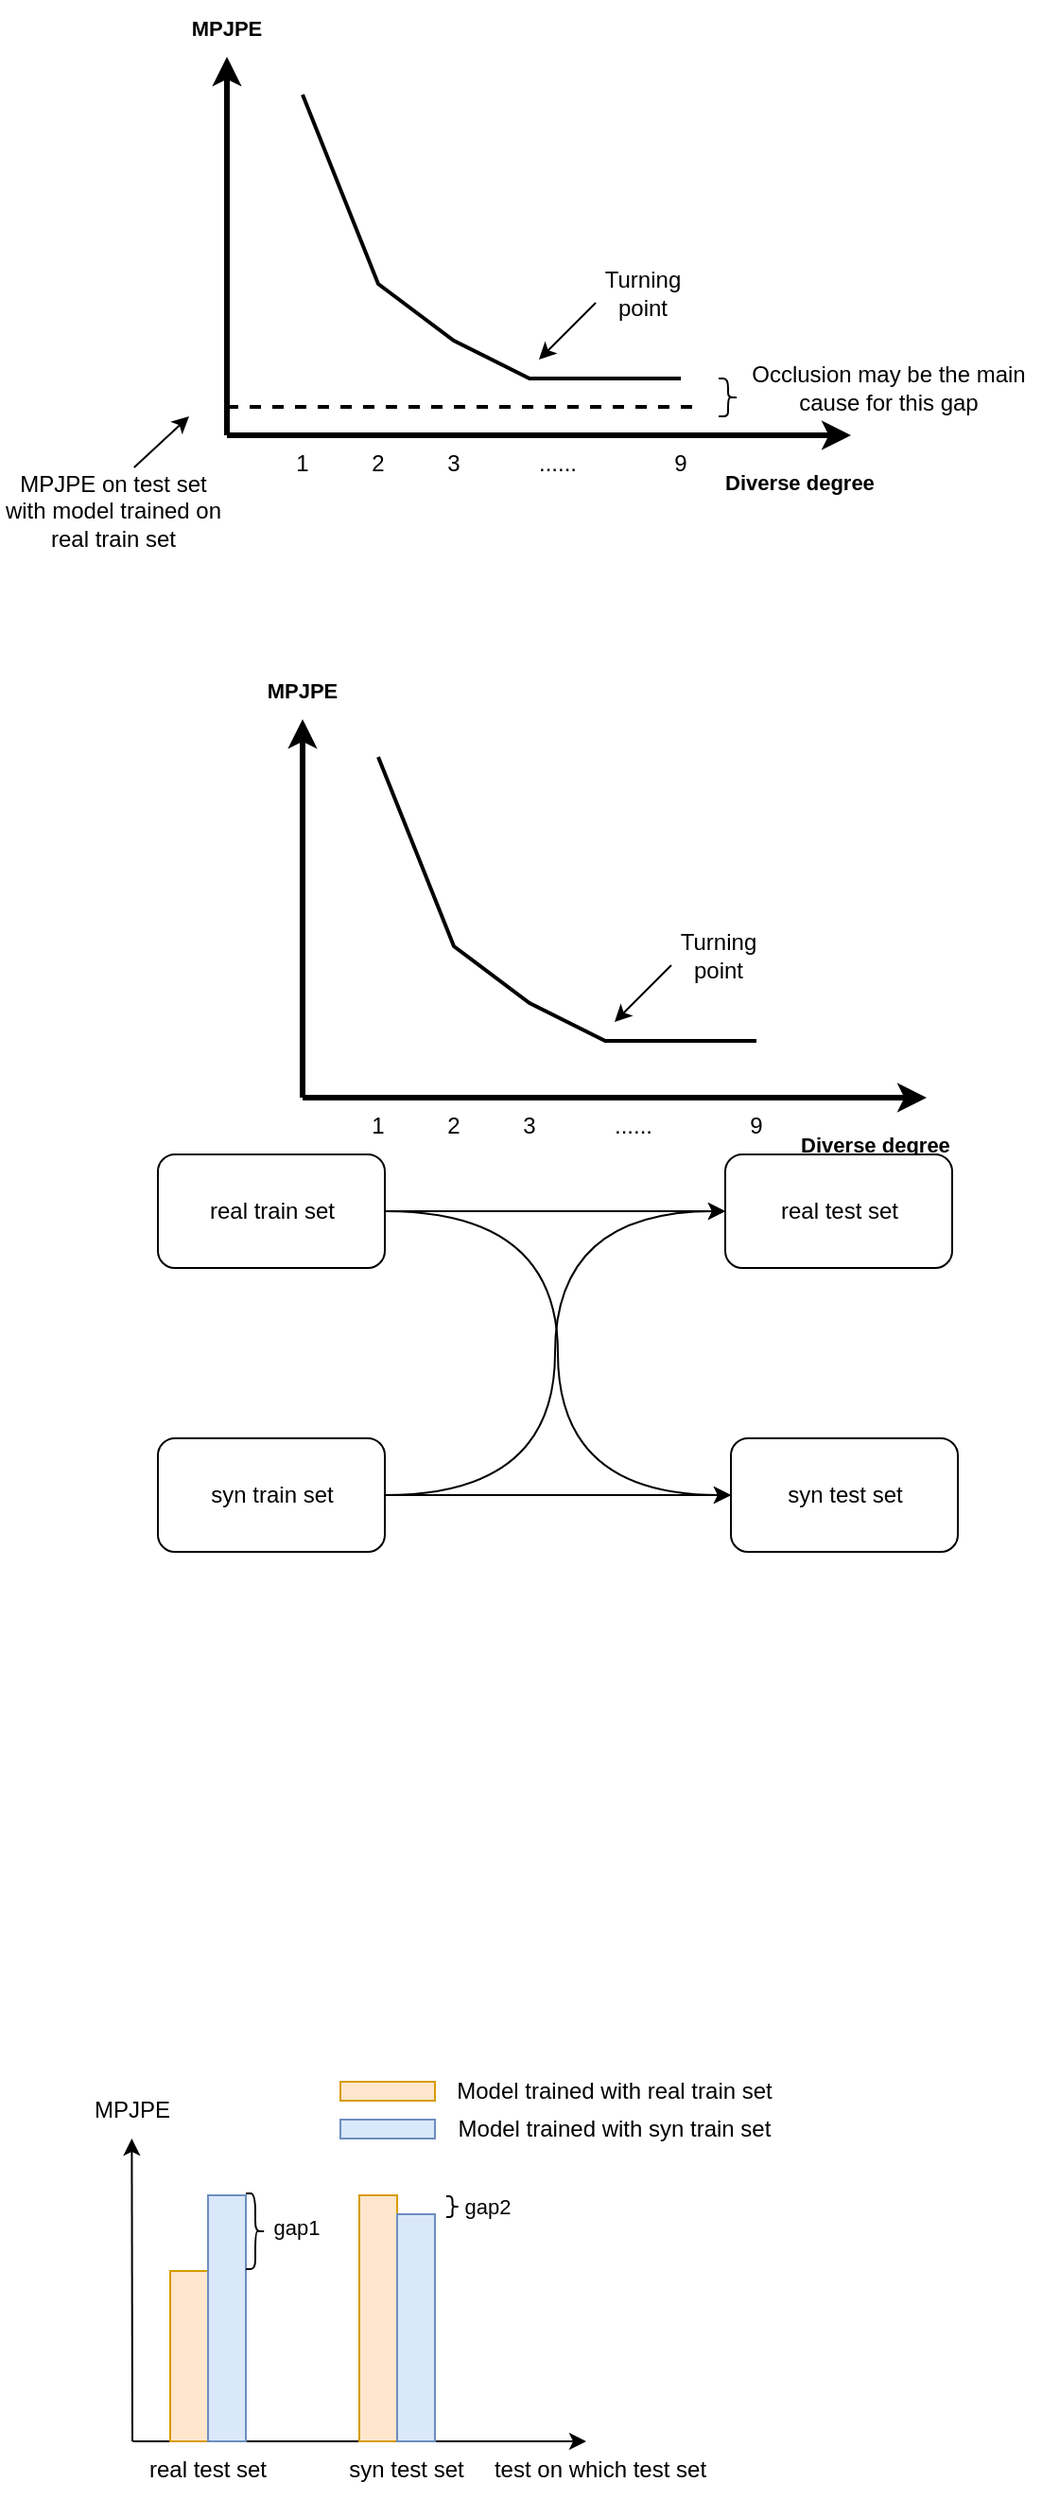<mxfile version="22.0.4" type="github">
  <diagram name="第 1 页" id="BZ15HrykAjEuu7JF3pu7">
    <mxGraphModel dx="578" dy="355" grid="1" gridSize="10" guides="1" tooltips="1" connect="1" arrows="1" fold="1" page="1" pageScale="1" pageWidth="827" pageHeight="1169" math="0" shadow="0">
      <root>
        <mxCell id="0" />
        <mxCell id="1" parent="0" />
        <mxCell id="IbeqkmLSxnjWZuMZQOvI-1" value="" style="endArrow=classic;html=1;rounded=0;strokeWidth=3;" parent="1" edge="1">
          <mxGeometry width="50" height="50" relative="1" as="geometry">
            <mxPoint x="160" y="320" as="sourcePoint" />
            <mxPoint x="160" y="120" as="targetPoint" />
          </mxGeometry>
        </mxCell>
        <mxCell id="IbeqkmLSxnjWZuMZQOvI-2" value="" style="endArrow=classic;html=1;rounded=0;strokeWidth=3;" parent="1" edge="1">
          <mxGeometry width="50" height="50" relative="1" as="geometry">
            <mxPoint x="160" y="320" as="sourcePoint" />
            <mxPoint x="490" y="320" as="targetPoint" />
          </mxGeometry>
        </mxCell>
        <mxCell id="IbeqkmLSxnjWZuMZQOvI-3" value="&lt;font style=&quot;font-size: 11px;&quot;&gt;&lt;b&gt;MPJPE&lt;/b&gt;&lt;/font&gt;" style="text;html=1;strokeColor=none;fillColor=none;align=center;verticalAlign=middle;whiteSpace=wrap;rounded=0;" parent="1" vertex="1">
          <mxGeometry x="130" y="90" width="60" height="30" as="geometry" />
        </mxCell>
        <mxCell id="IbeqkmLSxnjWZuMZQOvI-4" value="&lt;span style=&quot;font-size: 11px;&quot;&gt;&lt;b&gt;Diverse degree&lt;/b&gt;&lt;/span&gt;" style="text;html=1;strokeColor=none;fillColor=none;align=center;verticalAlign=middle;whiteSpace=wrap;rounded=0;" parent="1" vertex="1">
          <mxGeometry x="413" y="330" width="100" height="30" as="geometry" />
        </mxCell>
        <mxCell id="IbeqkmLSxnjWZuMZQOvI-5" value="" style="endArrow=none;html=1;rounded=0;strokeWidth=2;" parent="1" edge="1">
          <mxGeometry width="50" height="50" relative="1" as="geometry">
            <mxPoint x="400" y="290" as="sourcePoint" />
            <mxPoint x="200" y="140" as="targetPoint" />
            <Array as="points">
              <mxPoint x="320" y="290" />
              <mxPoint x="280" y="270" />
              <mxPoint x="240" y="240" />
            </Array>
          </mxGeometry>
        </mxCell>
        <mxCell id="IbeqkmLSxnjWZuMZQOvI-9" value="1" style="text;html=1;strokeColor=none;fillColor=none;align=center;verticalAlign=middle;whiteSpace=wrap;rounded=0;" parent="1" vertex="1">
          <mxGeometry x="190" y="320" width="20" height="30" as="geometry" />
        </mxCell>
        <mxCell id="IbeqkmLSxnjWZuMZQOvI-10" value="2" style="text;html=1;strokeColor=none;fillColor=none;align=center;verticalAlign=middle;whiteSpace=wrap;rounded=0;" parent="1" vertex="1">
          <mxGeometry x="230" y="320" width="20" height="30" as="geometry" />
        </mxCell>
        <mxCell id="IbeqkmLSxnjWZuMZQOvI-11" value="3" style="text;html=1;strokeColor=none;fillColor=none;align=center;verticalAlign=middle;whiteSpace=wrap;rounded=0;" parent="1" vertex="1">
          <mxGeometry x="270" y="320" width="20" height="30" as="geometry" />
        </mxCell>
        <mxCell id="IbeqkmLSxnjWZuMZQOvI-13" value="......" style="text;html=1;strokeColor=none;fillColor=none;align=center;verticalAlign=middle;whiteSpace=wrap;rounded=0;" parent="1" vertex="1">
          <mxGeometry x="320" y="320" width="30" height="30" as="geometry" />
        </mxCell>
        <mxCell id="IbeqkmLSxnjWZuMZQOvI-14" value="9" style="text;html=1;strokeColor=none;fillColor=none;align=center;verticalAlign=middle;whiteSpace=wrap;rounded=0;" parent="1" vertex="1">
          <mxGeometry x="390" y="320" width="20" height="30" as="geometry" />
        </mxCell>
        <mxCell id="IbeqkmLSxnjWZuMZQOvI-15" value="" style="endArrow=classic;html=1;rounded=0;" parent="1" edge="1">
          <mxGeometry width="50" height="50" relative="1" as="geometry">
            <mxPoint x="355" y="250" as="sourcePoint" />
            <mxPoint x="325" y="280" as="targetPoint" />
          </mxGeometry>
        </mxCell>
        <mxCell id="IbeqkmLSxnjWZuMZQOvI-16" value="Turning point" style="text;html=1;strokeColor=none;fillColor=none;align=center;verticalAlign=middle;whiteSpace=wrap;rounded=0;" parent="1" vertex="1">
          <mxGeometry x="350" y="230" width="60" height="30" as="geometry" />
        </mxCell>
        <mxCell id="IbeqkmLSxnjWZuMZQOvI-17" value="" style="endArrow=none;dashed=1;html=1;rounded=0;strokeWidth=2;" parent="1" edge="1">
          <mxGeometry width="50" height="50" relative="1" as="geometry">
            <mxPoint x="160" y="305" as="sourcePoint" />
            <mxPoint x="410" y="305" as="targetPoint" />
          </mxGeometry>
        </mxCell>
        <mxCell id="IbeqkmLSxnjWZuMZQOvI-18" value="" style="endArrow=classic;html=1;rounded=0;exitX=0.591;exitY=-0.075;exitDx=0;exitDy=0;exitPerimeter=0;" parent="1" source="IbeqkmLSxnjWZuMZQOvI-19" edge="1">
          <mxGeometry width="50" height="50" relative="1" as="geometry">
            <mxPoint x="110" y="330" as="sourcePoint" />
            <mxPoint x="140" y="310" as="targetPoint" />
          </mxGeometry>
        </mxCell>
        <mxCell id="IbeqkmLSxnjWZuMZQOvI-19" value="MPJPE on test set with model trained on real train set" style="text;html=1;strokeColor=none;fillColor=none;align=center;verticalAlign=middle;whiteSpace=wrap;rounded=0;" parent="1" vertex="1">
          <mxGeometry x="40" y="340" width="120" height="40" as="geometry" />
        </mxCell>
        <mxCell id="IbeqkmLSxnjWZuMZQOvI-21" value="" style="shape=curlyBracket;whiteSpace=wrap;html=1;rounded=1;flipH=1;labelPosition=right;verticalLabelPosition=middle;align=left;verticalAlign=middle;" parent="1" vertex="1">
          <mxGeometry x="420" y="290" width="10" height="20" as="geometry" />
        </mxCell>
        <mxCell id="IbeqkmLSxnjWZuMZQOvI-22" value="Occlusion may be the main cause for this gap" style="text;html=1;strokeColor=none;fillColor=none;align=center;verticalAlign=middle;whiteSpace=wrap;rounded=0;" parent="1" vertex="1">
          <mxGeometry x="430" y="280" width="160" height="30" as="geometry" />
        </mxCell>
        <mxCell id="IbeqkmLSxnjWZuMZQOvI-23" value="" style="endArrow=classic;html=1;rounded=0;strokeWidth=3;" parent="1" edge="1">
          <mxGeometry width="50" height="50" relative="1" as="geometry">
            <mxPoint x="200" y="670" as="sourcePoint" />
            <mxPoint x="200" y="470" as="targetPoint" />
          </mxGeometry>
        </mxCell>
        <mxCell id="IbeqkmLSxnjWZuMZQOvI-24" value="" style="endArrow=classic;html=1;rounded=0;strokeWidth=3;" parent="1" edge="1">
          <mxGeometry width="50" height="50" relative="1" as="geometry">
            <mxPoint x="200" y="670" as="sourcePoint" />
            <mxPoint x="530" y="670" as="targetPoint" />
          </mxGeometry>
        </mxCell>
        <mxCell id="IbeqkmLSxnjWZuMZQOvI-25" value="&lt;font style=&quot;font-size: 11px;&quot;&gt;&lt;b&gt;MPJPE&lt;/b&gt;&lt;/font&gt;" style="text;html=1;strokeColor=none;fillColor=none;align=center;verticalAlign=middle;whiteSpace=wrap;rounded=0;" parent="1" vertex="1">
          <mxGeometry x="170" y="440" width="60" height="30" as="geometry" />
        </mxCell>
        <mxCell id="IbeqkmLSxnjWZuMZQOvI-26" value="&lt;span style=&quot;font-size: 11px;&quot;&gt;&lt;b&gt;Diverse degree&lt;/b&gt;&lt;/span&gt;" style="text;html=1;strokeColor=none;fillColor=none;align=center;verticalAlign=middle;whiteSpace=wrap;rounded=0;" parent="1" vertex="1">
          <mxGeometry x="453" y="680" width="100" height="30" as="geometry" />
        </mxCell>
        <mxCell id="IbeqkmLSxnjWZuMZQOvI-27" value="" style="endArrow=none;html=1;rounded=0;strokeWidth=2;" parent="1" edge="1">
          <mxGeometry width="50" height="50" relative="1" as="geometry">
            <mxPoint x="440" y="640" as="sourcePoint" />
            <mxPoint x="240" y="490" as="targetPoint" />
            <Array as="points">
              <mxPoint x="360" y="640" />
              <mxPoint x="320" y="620" />
              <mxPoint x="280" y="590" />
            </Array>
          </mxGeometry>
        </mxCell>
        <mxCell id="IbeqkmLSxnjWZuMZQOvI-28" value="1" style="text;html=1;strokeColor=none;fillColor=none;align=center;verticalAlign=middle;whiteSpace=wrap;rounded=0;" parent="1" vertex="1">
          <mxGeometry x="230" y="670" width="20" height="30" as="geometry" />
        </mxCell>
        <mxCell id="IbeqkmLSxnjWZuMZQOvI-29" value="2" style="text;html=1;strokeColor=none;fillColor=none;align=center;verticalAlign=middle;whiteSpace=wrap;rounded=0;" parent="1" vertex="1">
          <mxGeometry x="270" y="670" width="20" height="30" as="geometry" />
        </mxCell>
        <mxCell id="IbeqkmLSxnjWZuMZQOvI-30" value="3" style="text;html=1;strokeColor=none;fillColor=none;align=center;verticalAlign=middle;whiteSpace=wrap;rounded=0;" parent="1" vertex="1">
          <mxGeometry x="310" y="670" width="20" height="30" as="geometry" />
        </mxCell>
        <mxCell id="IbeqkmLSxnjWZuMZQOvI-31" value="......" style="text;html=1;strokeColor=none;fillColor=none;align=center;verticalAlign=middle;whiteSpace=wrap;rounded=0;" parent="1" vertex="1">
          <mxGeometry x="360" y="670" width="30" height="30" as="geometry" />
        </mxCell>
        <mxCell id="IbeqkmLSxnjWZuMZQOvI-32" value="9" style="text;html=1;strokeColor=none;fillColor=none;align=center;verticalAlign=middle;whiteSpace=wrap;rounded=0;" parent="1" vertex="1">
          <mxGeometry x="430" y="670" width="20" height="30" as="geometry" />
        </mxCell>
        <mxCell id="IbeqkmLSxnjWZuMZQOvI-33" value="" style="endArrow=classic;html=1;rounded=0;" parent="1" edge="1">
          <mxGeometry width="50" height="50" relative="1" as="geometry">
            <mxPoint x="395" y="600" as="sourcePoint" />
            <mxPoint x="365" y="630" as="targetPoint" />
          </mxGeometry>
        </mxCell>
        <mxCell id="IbeqkmLSxnjWZuMZQOvI-34" value="Turning point" style="text;html=1;strokeColor=none;fillColor=none;align=center;verticalAlign=middle;whiteSpace=wrap;rounded=0;" parent="1" vertex="1">
          <mxGeometry x="390" y="580" width="60" height="30" as="geometry" />
        </mxCell>
        <mxCell id="IbeqkmLSxnjWZuMZQOvI-45" style="edgeStyle=orthogonalEdgeStyle;rounded=0;orthogonalLoop=1;jettySize=auto;html=1;" parent="1" source="IbeqkmLSxnjWZuMZQOvI-40" target="IbeqkmLSxnjWZuMZQOvI-42" edge="1">
          <mxGeometry relative="1" as="geometry" />
        </mxCell>
        <mxCell id="IbeqkmLSxnjWZuMZQOvI-46" style="edgeStyle=orthogonalEdgeStyle;rounded=0;orthogonalLoop=1;jettySize=auto;html=1;exitX=1;exitY=0.5;exitDx=0;exitDy=0;entryX=0;entryY=0.5;entryDx=0;entryDy=0;curved=1;" parent="1" source="IbeqkmLSxnjWZuMZQOvI-40" target="IbeqkmLSxnjWZuMZQOvI-43" edge="1">
          <mxGeometry relative="1" as="geometry" />
        </mxCell>
        <mxCell id="IbeqkmLSxnjWZuMZQOvI-40" value="real train set" style="rounded=1;whiteSpace=wrap;html=1;" parent="1" vertex="1">
          <mxGeometry x="123.5" y="700" width="120" height="60" as="geometry" />
        </mxCell>
        <mxCell id="IbeqkmLSxnjWZuMZQOvI-44" style="edgeStyle=orthogonalEdgeStyle;rounded=0;orthogonalLoop=1;jettySize=auto;html=1;entryX=0;entryY=0.5;entryDx=0;entryDy=0;curved=1;" parent="1" source="IbeqkmLSxnjWZuMZQOvI-41" target="IbeqkmLSxnjWZuMZQOvI-42" edge="1">
          <mxGeometry relative="1" as="geometry" />
        </mxCell>
        <mxCell id="IbeqkmLSxnjWZuMZQOvI-47" style="edgeStyle=orthogonalEdgeStyle;rounded=0;orthogonalLoop=1;jettySize=auto;html=1;" parent="1" source="IbeqkmLSxnjWZuMZQOvI-41" target="IbeqkmLSxnjWZuMZQOvI-43" edge="1">
          <mxGeometry relative="1" as="geometry" />
        </mxCell>
        <mxCell id="IbeqkmLSxnjWZuMZQOvI-41" value="syn train set" style="rounded=1;whiteSpace=wrap;html=1;" parent="1" vertex="1">
          <mxGeometry x="123.5" y="850" width="120" height="60" as="geometry" />
        </mxCell>
        <mxCell id="IbeqkmLSxnjWZuMZQOvI-42" value="real test set" style="rounded=1;whiteSpace=wrap;html=1;" parent="1" vertex="1">
          <mxGeometry x="423.5" y="700" width="120" height="60" as="geometry" />
        </mxCell>
        <mxCell id="IbeqkmLSxnjWZuMZQOvI-43" value="syn test set" style="rounded=1;whiteSpace=wrap;html=1;" parent="1" vertex="1">
          <mxGeometry x="426.5" y="850" width="120" height="60" as="geometry" />
        </mxCell>
        <mxCell id="IbeqkmLSxnjWZuMZQOvI-48" value="" style="endArrow=classic;html=1;rounded=0;" parent="1" edge="1">
          <mxGeometry width="50" height="50" relative="1" as="geometry">
            <mxPoint x="110" y="1380" as="sourcePoint" />
            <mxPoint x="109.69" y="1220" as="targetPoint" />
          </mxGeometry>
        </mxCell>
        <mxCell id="IbeqkmLSxnjWZuMZQOvI-49" value="" style="endArrow=classic;html=1;rounded=0;" parent="1" edge="1">
          <mxGeometry width="50" height="50" relative="1" as="geometry">
            <mxPoint x="110.16" y="1380" as="sourcePoint" />
            <mxPoint x="350" y="1380" as="targetPoint" />
          </mxGeometry>
        </mxCell>
        <mxCell id="IbeqkmLSxnjWZuMZQOvI-50" value="" style="rounded=0;whiteSpace=wrap;html=1;fillColor=#ffe6cc;strokeColor=#d79b00;" parent="1" vertex="1">
          <mxGeometry x="130" y="1290" width="20" height="90" as="geometry" />
        </mxCell>
        <mxCell id="IbeqkmLSxnjWZuMZQOvI-52" value="MPJPE" style="text;html=1;strokeColor=none;fillColor=none;align=center;verticalAlign=middle;whiteSpace=wrap;rounded=0;" parent="1" vertex="1">
          <mxGeometry x="80" y="1190" width="60" height="30" as="geometry" />
        </mxCell>
        <mxCell id="IbeqkmLSxnjWZuMZQOvI-53" value="" style="rounded=0;whiteSpace=wrap;html=1;fillColor=#dae8fc;strokeColor=#6c8ebf;" parent="1" vertex="1">
          <mxGeometry x="150" y="1250" width="20" height="130" as="geometry" />
        </mxCell>
        <mxCell id="IbeqkmLSxnjWZuMZQOvI-54" value="" style="rounded=0;whiteSpace=wrap;html=1;fillColor=#ffe6cc;strokeColor=#d79b00;" parent="1" vertex="1">
          <mxGeometry x="230" y="1250" width="20" height="130" as="geometry" />
        </mxCell>
        <mxCell id="IbeqkmLSxnjWZuMZQOvI-55" value="" style="rounded=0;whiteSpace=wrap;html=1;fillColor=#dae8fc;strokeColor=#6c8ebf;" parent="1" vertex="1">
          <mxGeometry x="250" y="1260" width="20" height="120" as="geometry" />
        </mxCell>
        <mxCell id="IbeqkmLSxnjWZuMZQOvI-56" value="real test set" style="text;html=1;strokeColor=none;fillColor=none;align=center;verticalAlign=middle;whiteSpace=wrap;rounded=0;" parent="1" vertex="1">
          <mxGeometry x="105" y="1380" width="90" height="30" as="geometry" />
        </mxCell>
        <mxCell id="IbeqkmLSxnjWZuMZQOvI-57" value="syn test set" style="text;html=1;strokeColor=none;fillColor=none;align=center;verticalAlign=middle;whiteSpace=wrap;rounded=0;" parent="1" vertex="1">
          <mxGeometry x="210" y="1380" width="90" height="30" as="geometry" />
        </mxCell>
        <mxCell id="IbeqkmLSxnjWZuMZQOvI-58" value="" style="rounded=0;whiteSpace=wrap;html=1;fillColor=#ffe6cc;strokeColor=#d79b00;" parent="1" vertex="1">
          <mxGeometry x="220" y="1190" width="50" height="10" as="geometry" />
        </mxCell>
        <mxCell id="IbeqkmLSxnjWZuMZQOvI-59" value="" style="rounded=0;whiteSpace=wrap;html=1;fillColor=#dae8fc;strokeColor=#6c8ebf;" parent="1" vertex="1">
          <mxGeometry x="220" y="1210" width="50" height="10" as="geometry" />
        </mxCell>
        <mxCell id="IbeqkmLSxnjWZuMZQOvI-60" value="test on which test set" style="text;html=1;strokeColor=none;fillColor=none;align=center;verticalAlign=middle;whiteSpace=wrap;rounded=0;" parent="1" vertex="1">
          <mxGeometry x="293.5" y="1380" width="126.5" height="30" as="geometry" />
        </mxCell>
        <mxCell id="IbeqkmLSxnjWZuMZQOvI-61" value="Model trained with real train set" style="text;html=1;strokeColor=none;fillColor=none;align=center;verticalAlign=middle;whiteSpace=wrap;rounded=0;" parent="1" vertex="1">
          <mxGeometry x="270" y="1180" width="190" height="30" as="geometry" />
        </mxCell>
        <mxCell id="IbeqkmLSxnjWZuMZQOvI-62" value="Model trained with syn train set" style="text;html=1;strokeColor=none;fillColor=none;align=center;verticalAlign=middle;whiteSpace=wrap;rounded=0;" parent="1" vertex="1">
          <mxGeometry x="270" y="1200" width="190" height="30" as="geometry" />
        </mxCell>
        <mxCell id="IbeqkmLSxnjWZuMZQOvI-63" value="" style="shape=curlyBracket;whiteSpace=wrap;html=1;rounded=1;flipH=1;labelPosition=right;verticalLabelPosition=middle;align=left;verticalAlign=middle;size=0.5;" parent="1" vertex="1">
          <mxGeometry x="170" y="1249" width="10" height="40" as="geometry" />
        </mxCell>
        <mxCell id="IbeqkmLSxnjWZuMZQOvI-66" value="&lt;font style=&quot;font-size: 11px;&quot;&gt;gap1&lt;/font&gt;" style="text;html=1;strokeColor=none;fillColor=none;align=center;verticalAlign=middle;whiteSpace=wrap;rounded=0;fontSize=10;" parent="1" vertex="1">
          <mxGeometry x="182" y="1257" width="30" height="20" as="geometry" />
        </mxCell>
        <mxCell id="IbeqkmLSxnjWZuMZQOvI-67" value="" style="shape=curlyBracket;whiteSpace=wrap;html=1;rounded=1;flipH=1;labelPosition=right;verticalLabelPosition=middle;align=left;verticalAlign=middle;size=0.5;" parent="1" vertex="1">
          <mxGeometry x="276" y="1250.5" width="6.5" height="11" as="geometry" />
        </mxCell>
        <mxCell id="IbeqkmLSxnjWZuMZQOvI-68" value="&lt;font style=&quot;font-size: 11px;&quot;&gt;gap2&lt;/font&gt;" style="text;html=1;strokeColor=none;fillColor=none;align=center;verticalAlign=middle;whiteSpace=wrap;rounded=0;fontSize=10;" parent="1" vertex="1">
          <mxGeometry x="282.5" y="1246" width="30" height="20" as="geometry" />
        </mxCell>
      </root>
    </mxGraphModel>
  </diagram>
</mxfile>
